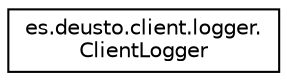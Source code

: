 digraph "Graphical Class Hierarchy"
{
 // LATEX_PDF_SIZE
  edge [fontname="Helvetica",fontsize="10",labelfontname="Helvetica",labelfontsize="10"];
  node [fontname="Helvetica",fontsize="10",shape=record];
  rankdir="LR";
  Node0 [label="es.deusto.client.logger.\lClientLogger",height=0.2,width=0.4,color="black", fillcolor="white", style="filled",URL="$classes_1_1deusto_1_1client_1_1logger_1_1_client_logger.html",tooltip=" "];
}
